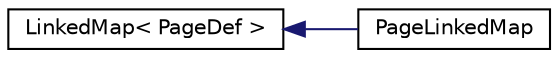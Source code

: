 digraph "Graphical Class Hierarchy"
{
 // LATEX_PDF_SIZE
  edge [fontname="Helvetica",fontsize="10",labelfontname="Helvetica",labelfontsize="10"];
  node [fontname="Helvetica",fontsize="10",shape=record];
  rankdir="LR";
  Node0 [label="LinkedMap\< PageDef \>",height=0.2,width=0.4,color="black", fillcolor="white", style="filled",URL="$classLinkedMap.html",tooltip=" "];
  Node0 -> Node1 [dir="back",color="midnightblue",fontsize="10",style="solid",fontname="Helvetica"];
  Node1 [label="PageLinkedMap",height=0.2,width=0.4,color="black", fillcolor="white", style="filled",URL="$classPageLinkedMap.html",tooltip=" "];
}
